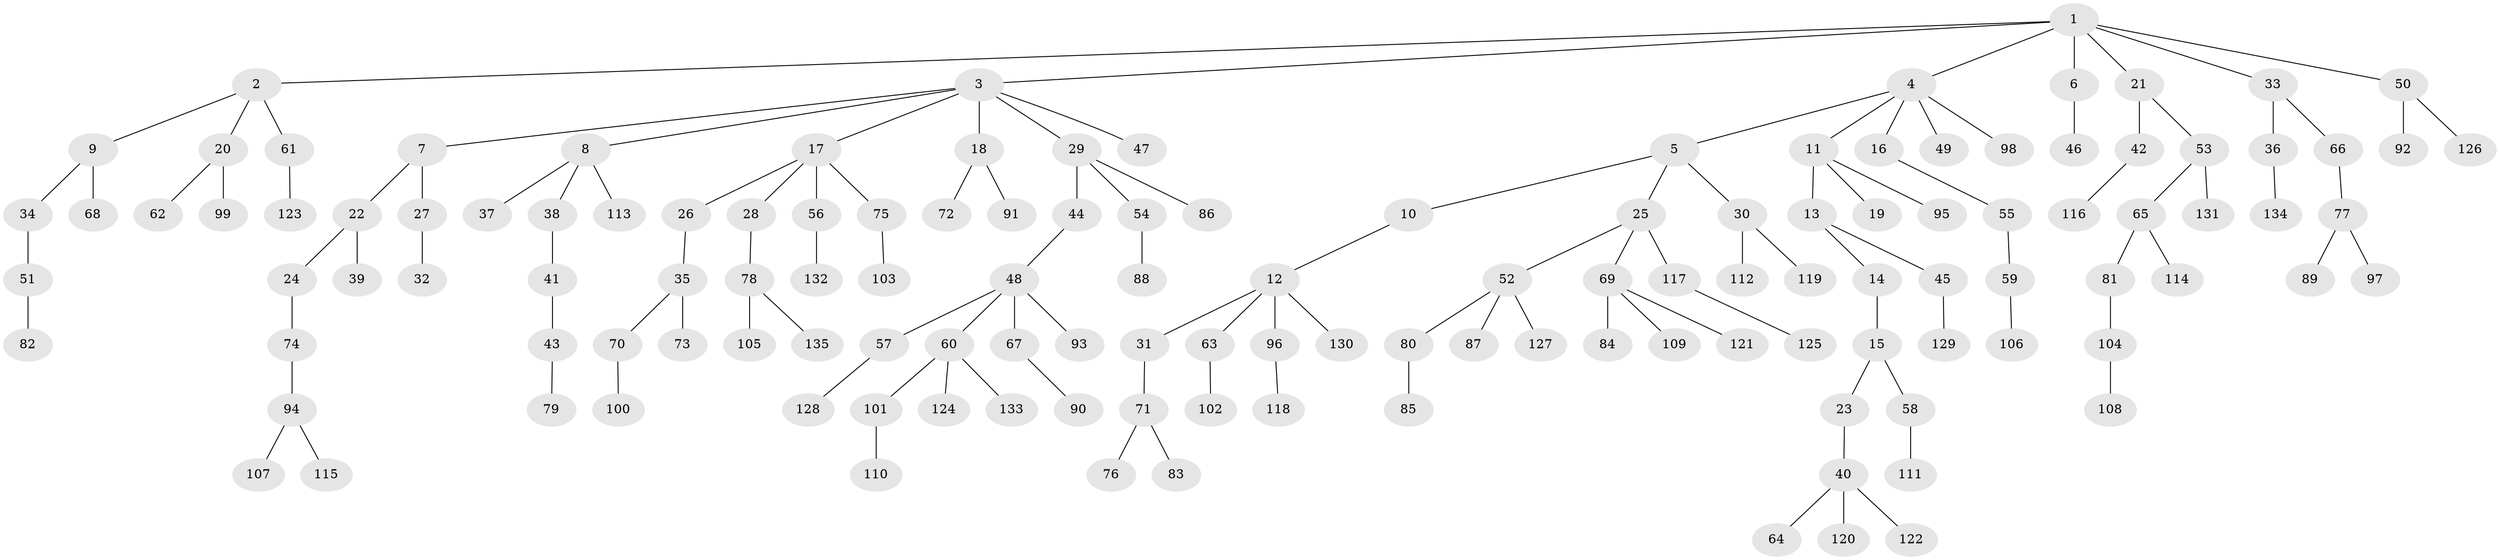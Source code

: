 // coarse degree distribution, {5: 0.04878048780487805, 3: 0.12195121951219512, 4: 0.07317073170731707, 2: 0.2926829268292683, 1: 0.4634146341463415}
// Generated by graph-tools (version 1.1) at 2025/51/03/04/25 22:51:40]
// undirected, 135 vertices, 134 edges
graph export_dot {
  node [color=gray90,style=filled];
  1;
  2;
  3;
  4;
  5;
  6;
  7;
  8;
  9;
  10;
  11;
  12;
  13;
  14;
  15;
  16;
  17;
  18;
  19;
  20;
  21;
  22;
  23;
  24;
  25;
  26;
  27;
  28;
  29;
  30;
  31;
  32;
  33;
  34;
  35;
  36;
  37;
  38;
  39;
  40;
  41;
  42;
  43;
  44;
  45;
  46;
  47;
  48;
  49;
  50;
  51;
  52;
  53;
  54;
  55;
  56;
  57;
  58;
  59;
  60;
  61;
  62;
  63;
  64;
  65;
  66;
  67;
  68;
  69;
  70;
  71;
  72;
  73;
  74;
  75;
  76;
  77;
  78;
  79;
  80;
  81;
  82;
  83;
  84;
  85;
  86;
  87;
  88;
  89;
  90;
  91;
  92;
  93;
  94;
  95;
  96;
  97;
  98;
  99;
  100;
  101;
  102;
  103;
  104;
  105;
  106;
  107;
  108;
  109;
  110;
  111;
  112;
  113;
  114;
  115;
  116;
  117;
  118;
  119;
  120;
  121;
  122;
  123;
  124;
  125;
  126;
  127;
  128;
  129;
  130;
  131;
  132;
  133;
  134;
  135;
  1 -- 2;
  1 -- 3;
  1 -- 4;
  1 -- 6;
  1 -- 21;
  1 -- 33;
  1 -- 50;
  2 -- 9;
  2 -- 20;
  2 -- 61;
  3 -- 7;
  3 -- 8;
  3 -- 17;
  3 -- 18;
  3 -- 29;
  3 -- 47;
  4 -- 5;
  4 -- 11;
  4 -- 16;
  4 -- 49;
  4 -- 98;
  5 -- 10;
  5 -- 25;
  5 -- 30;
  6 -- 46;
  7 -- 22;
  7 -- 27;
  8 -- 37;
  8 -- 38;
  8 -- 113;
  9 -- 34;
  9 -- 68;
  10 -- 12;
  11 -- 13;
  11 -- 19;
  11 -- 95;
  12 -- 31;
  12 -- 63;
  12 -- 96;
  12 -- 130;
  13 -- 14;
  13 -- 45;
  14 -- 15;
  15 -- 23;
  15 -- 58;
  16 -- 55;
  17 -- 26;
  17 -- 28;
  17 -- 56;
  17 -- 75;
  18 -- 72;
  18 -- 91;
  20 -- 62;
  20 -- 99;
  21 -- 42;
  21 -- 53;
  22 -- 24;
  22 -- 39;
  23 -- 40;
  24 -- 74;
  25 -- 52;
  25 -- 69;
  25 -- 117;
  26 -- 35;
  27 -- 32;
  28 -- 78;
  29 -- 44;
  29 -- 54;
  29 -- 86;
  30 -- 112;
  30 -- 119;
  31 -- 71;
  33 -- 36;
  33 -- 66;
  34 -- 51;
  35 -- 70;
  35 -- 73;
  36 -- 134;
  38 -- 41;
  40 -- 64;
  40 -- 120;
  40 -- 122;
  41 -- 43;
  42 -- 116;
  43 -- 79;
  44 -- 48;
  45 -- 129;
  48 -- 57;
  48 -- 60;
  48 -- 67;
  48 -- 93;
  50 -- 92;
  50 -- 126;
  51 -- 82;
  52 -- 80;
  52 -- 87;
  52 -- 127;
  53 -- 65;
  53 -- 131;
  54 -- 88;
  55 -- 59;
  56 -- 132;
  57 -- 128;
  58 -- 111;
  59 -- 106;
  60 -- 101;
  60 -- 124;
  60 -- 133;
  61 -- 123;
  63 -- 102;
  65 -- 81;
  65 -- 114;
  66 -- 77;
  67 -- 90;
  69 -- 84;
  69 -- 109;
  69 -- 121;
  70 -- 100;
  71 -- 76;
  71 -- 83;
  74 -- 94;
  75 -- 103;
  77 -- 89;
  77 -- 97;
  78 -- 105;
  78 -- 135;
  80 -- 85;
  81 -- 104;
  94 -- 107;
  94 -- 115;
  96 -- 118;
  101 -- 110;
  104 -- 108;
  117 -- 125;
}

